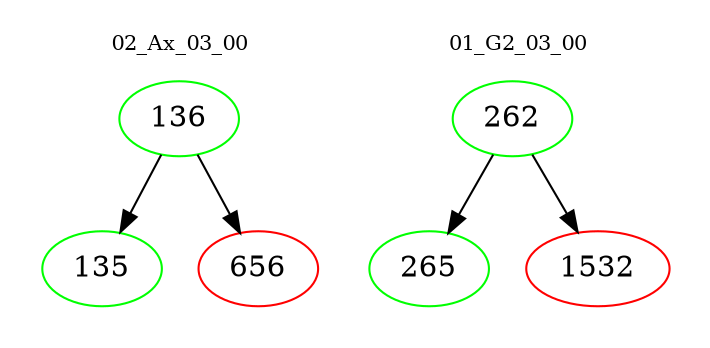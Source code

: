 digraph{
subgraph cluster_0 {
color = white
label = "02_Ax_03_00";
fontsize=10;
T0_136 [label="136", color="green"]
T0_136 -> T0_135 [color="black"]
T0_135 [label="135", color="green"]
T0_136 -> T0_656 [color="black"]
T0_656 [label="656", color="red"]
}
subgraph cluster_1 {
color = white
label = "01_G2_03_00";
fontsize=10;
T1_262 [label="262", color="green"]
T1_262 -> T1_265 [color="black"]
T1_265 [label="265", color="green"]
T1_262 -> T1_1532 [color="black"]
T1_1532 [label="1532", color="red"]
}
}
